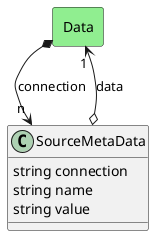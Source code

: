 @startuml

class "SourceMetaData" as Model {
 string connection
 string name
 string value

 
}

rectangle "Data" as Data #lightblue {
}

Model o--> "1" Data : data




    rectangle "Data" as Data #lightgreen {
    }
    
        Data   *--> "n" Model : "connection"
    

@enduml
